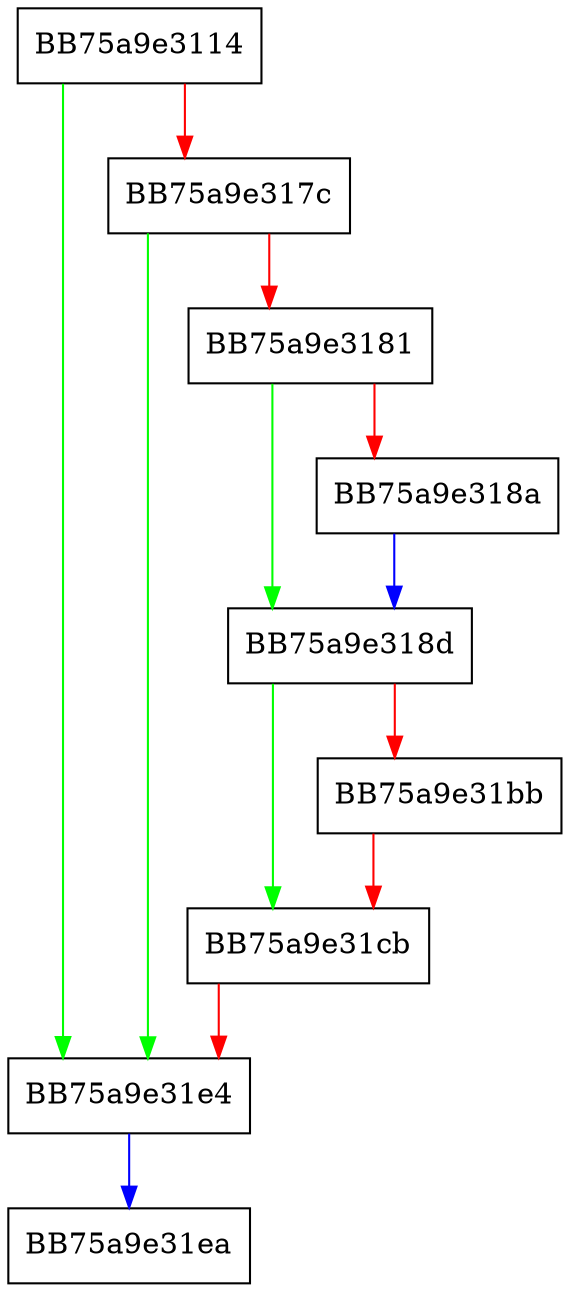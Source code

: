 digraph calc_file_hash {
  node [shape="box"];
  graph [splines=ortho];
  BB75a9e3114 -> BB75a9e31e4 [color="green"];
  BB75a9e3114 -> BB75a9e317c [color="red"];
  BB75a9e317c -> BB75a9e31e4 [color="green"];
  BB75a9e317c -> BB75a9e3181 [color="red"];
  BB75a9e3181 -> BB75a9e318d [color="green"];
  BB75a9e3181 -> BB75a9e318a [color="red"];
  BB75a9e318a -> BB75a9e318d [color="blue"];
  BB75a9e318d -> BB75a9e31cb [color="green"];
  BB75a9e318d -> BB75a9e31bb [color="red"];
  BB75a9e31bb -> BB75a9e31cb [color="red"];
  BB75a9e31cb -> BB75a9e31e4 [color="red"];
  BB75a9e31e4 -> BB75a9e31ea [color="blue"];
}